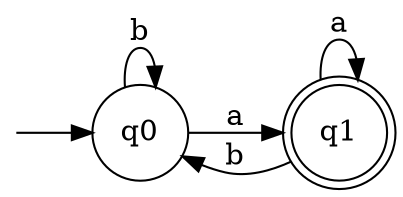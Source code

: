 digraph {
	rankdir=LR;
	node [shape=point,color=white,fontcolor=white]; start;
	node [shape=circle, color=black, fontcolor=black]; q0;
	node [shape=doublecircle, color=black, fontcolor=black]; q1;
	start -> q0;
	q0 -> q1 [label="a"];
	q0 -> q0 [label="b"];
	q1 -> q1 [label="a"];
	q1 -> q0 [label="b"];
}
